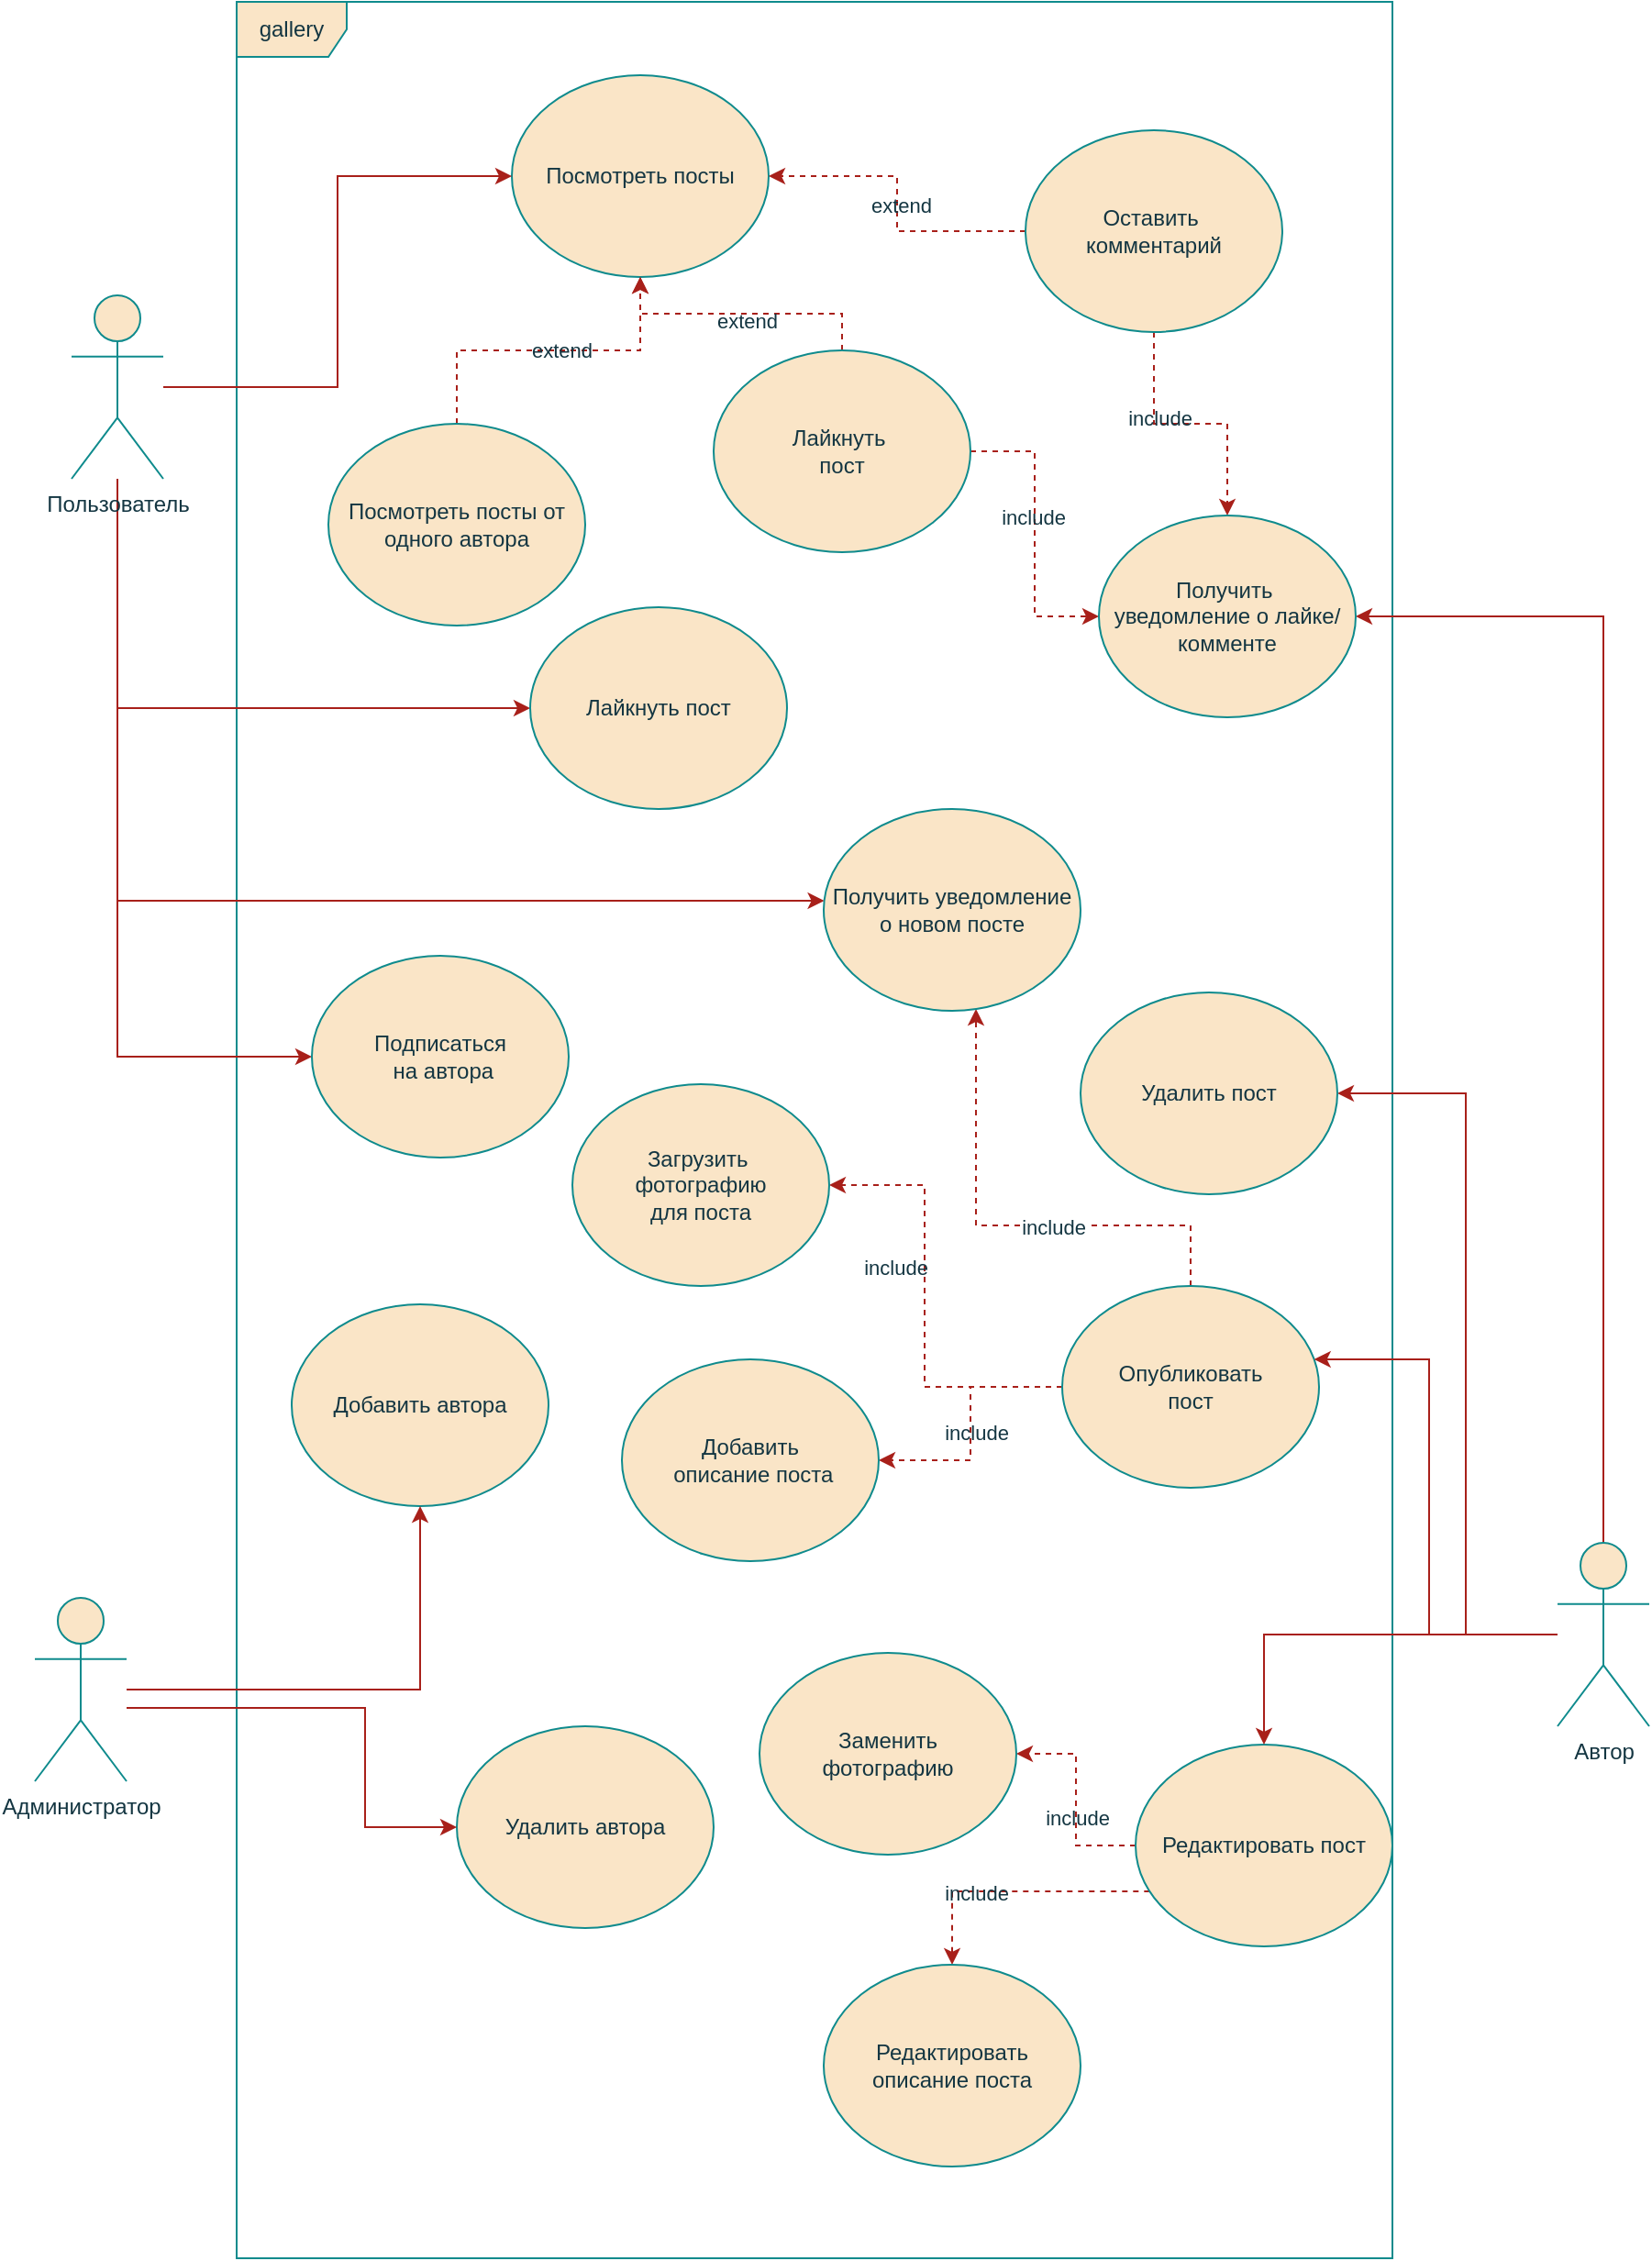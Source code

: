 <mxfile version="27.0.2">
  <diagram name="Page-1" id="oFOOEp3UU2TYJ0i6h3ON">
    <mxGraphModel dx="1786" dy="2677" grid="0" gridSize="10" guides="1" tooltips="1" connect="1" arrows="1" fold="1" page="1" pageScale="1" pageWidth="850" pageHeight="1100" math="0" shadow="0">
      <root>
        <mxCell id="0" />
        <mxCell id="1" parent="0" />
        <mxCell id="cEDViqXbyDxd-aa2Sm5a-1" value="gallery" style="shape=umlFrame;whiteSpace=wrap;html=1;pointerEvents=0;labelBackgroundColor=none;fillColor=#FAE5C7;strokeColor=#0F8B8D;fontColor=#143642;" parent="1" vertex="1">
          <mxGeometry x="10" y="-100" width="630" height="1230" as="geometry" />
        </mxCell>
        <mxCell id="cEDViqXbyDxd-aa2Sm5a-2" value="Посмотреть посты" style="ellipse;whiteSpace=wrap;html=1;labelBackgroundColor=none;fillColor=#FAE5C7;strokeColor=#0F8B8D;fontColor=#143642;" parent="1" vertex="1">
          <mxGeometry x="160" y="-60" width="140" height="110" as="geometry" />
        </mxCell>
        <mxCell id="nFBgVGXP9jHNavNQWdns-4" style="edgeStyle=orthogonalEdgeStyle;rounded=0;orthogonalLoop=1;jettySize=auto;html=1;labelBackgroundColor=none;strokeColor=#A8201A;fontColor=default;dashed=1;" edge="1" parent="1" source="cEDViqXbyDxd-aa2Sm5a-3" target="cEDViqXbyDxd-aa2Sm5a-2">
          <mxGeometry relative="1" as="geometry" />
        </mxCell>
        <mxCell id="nFBgVGXP9jHNavNQWdns-5" value="extend" style="edgeLabel;html=1;align=center;verticalAlign=middle;resizable=0;points=[];labelBackgroundColor=none;fontColor=#143642;" vertex="1" connectable="0" parent="nFBgVGXP9jHNavNQWdns-4">
          <mxGeometry x="0.077" relative="1" as="geometry">
            <mxPoint as="offset" />
          </mxGeometry>
        </mxCell>
        <mxCell id="cEDViqXbyDxd-aa2Sm5a-3" value="Посмотреть посты от одного автора" style="ellipse;whiteSpace=wrap;html=1;labelBackgroundColor=none;fillColor=#FAE5C7;strokeColor=#0F8B8D;fontColor=#143642;" parent="1" vertex="1">
          <mxGeometry x="60" y="130" width="140" height="110" as="geometry" />
        </mxCell>
        <mxCell id="nFBgVGXP9jHNavNQWdns-8" style="edgeStyle=orthogonalEdgeStyle;rounded=0;orthogonalLoop=1;jettySize=auto;html=1;labelBackgroundColor=none;strokeColor=#A8201A;fontColor=default;dashed=1;" edge="1" parent="1" source="cEDViqXbyDxd-aa2Sm5a-4" target="nFBgVGXP9jHNavNQWdns-6">
          <mxGeometry relative="1" as="geometry">
            <Array as="points">
              <mxPoint x="385" y="655" />
              <mxPoint x="385" y="545" />
            </Array>
          </mxGeometry>
        </mxCell>
        <mxCell id="nFBgVGXP9jHNavNQWdns-9" value="include" style="edgeLabel;html=1;align=center;verticalAlign=middle;resizable=0;points=[];labelBackgroundColor=none;fontColor=#143642;" vertex="1" connectable="0" parent="nFBgVGXP9jHNavNQWdns-8">
          <mxGeometry x="0.069" y="-1" relative="1" as="geometry">
            <mxPoint x="-17" y="-14" as="offset" />
          </mxGeometry>
        </mxCell>
        <mxCell id="nFBgVGXP9jHNavNQWdns-11" style="edgeStyle=orthogonalEdgeStyle;rounded=0;orthogonalLoop=1;jettySize=auto;html=1;labelBackgroundColor=none;strokeColor=#A8201A;fontColor=default;dashed=1;" edge="1" parent="1" source="cEDViqXbyDxd-aa2Sm5a-4" target="nFBgVGXP9jHNavNQWdns-10">
          <mxGeometry relative="1" as="geometry" />
        </mxCell>
        <mxCell id="nFBgVGXP9jHNavNQWdns-12" value="include" style="edgeLabel;html=1;align=center;verticalAlign=middle;resizable=0;points=[];labelBackgroundColor=none;fontColor=#143642;" vertex="1" connectable="0" parent="nFBgVGXP9jHNavNQWdns-11">
          <mxGeometry x="0.069" y="3" relative="1" as="geometry">
            <mxPoint as="offset" />
          </mxGeometry>
        </mxCell>
        <mxCell id="nFBgVGXP9jHNavNQWdns-31" style="edgeStyle=orthogonalEdgeStyle;rounded=0;orthogonalLoop=1;jettySize=auto;html=1;strokeColor=#A8201A;fontColor=#143642;fillColor=#FAE5C7;dashed=1;" edge="1" parent="1" source="cEDViqXbyDxd-aa2Sm5a-4" target="nFBgVGXP9jHNavNQWdns-29">
          <mxGeometry relative="1" as="geometry">
            <Array as="points">
              <mxPoint x="530" y="567" />
              <mxPoint x="413" y="567" />
            </Array>
          </mxGeometry>
        </mxCell>
        <mxCell id="nFBgVGXP9jHNavNQWdns-32" value="include" style="edgeLabel;html=1;align=center;verticalAlign=middle;resizable=0;points=[];strokeColor=#0F8B8D;fontColor=#143642;fillColor=#FAE5C7;" vertex="1" connectable="0" parent="nFBgVGXP9jHNavNQWdns-31">
          <mxGeometry x="-0.193" y="1" relative="1" as="geometry">
            <mxPoint as="offset" />
          </mxGeometry>
        </mxCell>
        <mxCell id="cEDViqXbyDxd-aa2Sm5a-4" value="Опубликовать&lt;div&gt;пост&lt;/div&gt;" style="ellipse;whiteSpace=wrap;html=1;labelBackgroundColor=none;fillColor=#FAE5C7;strokeColor=#0F8B8D;fontColor=#143642;" parent="1" vertex="1">
          <mxGeometry x="460" y="600" width="140" height="110" as="geometry" />
        </mxCell>
        <mxCell id="nFBgVGXP9jHNavNQWdns-14" style="edgeStyle=orthogonalEdgeStyle;rounded=0;orthogonalLoop=1;jettySize=auto;html=1;labelBackgroundColor=none;strokeColor=#A8201A;fontColor=default;dashed=1;" edge="1" parent="1" source="cEDViqXbyDxd-aa2Sm5a-5" target="nFBgVGXP9jHNavNQWdns-13">
          <mxGeometry relative="1" as="geometry" />
        </mxCell>
        <mxCell id="nFBgVGXP9jHNavNQWdns-15" value="include" style="edgeLabel;html=1;align=center;verticalAlign=middle;resizable=0;points=[];labelBackgroundColor=none;fontColor=#143642;" vertex="1" connectable="0" parent="nFBgVGXP9jHNavNQWdns-14">
          <mxGeometry x="-0.176" relative="1" as="geometry">
            <mxPoint as="offset" />
          </mxGeometry>
        </mxCell>
        <mxCell id="nFBgVGXP9jHNavNQWdns-16" style="edgeStyle=orthogonalEdgeStyle;rounded=0;orthogonalLoop=1;jettySize=auto;html=1;labelBackgroundColor=none;strokeColor=#A8201A;fontColor=default;dashed=1;" edge="1" parent="1" source="cEDViqXbyDxd-aa2Sm5a-5" target="cEDViqXbyDxd-aa2Sm5a-6">
          <mxGeometry relative="1" as="geometry">
            <Array as="points">
              <mxPoint x="400" y="930" />
            </Array>
          </mxGeometry>
        </mxCell>
        <mxCell id="nFBgVGXP9jHNavNQWdns-17" value="include" style="edgeLabel;html=1;align=center;verticalAlign=middle;resizable=0;points=[];labelBackgroundColor=none;fontColor=#143642;" vertex="1" connectable="0" parent="nFBgVGXP9jHNavNQWdns-16">
          <mxGeometry x="0.277" y="1" relative="1" as="geometry">
            <mxPoint as="offset" />
          </mxGeometry>
        </mxCell>
        <mxCell id="cEDViqXbyDxd-aa2Sm5a-5" value="Редактировать пост" style="ellipse;whiteSpace=wrap;html=1;labelBackgroundColor=none;fillColor=#FAE5C7;strokeColor=#0F8B8D;fontColor=#143642;" parent="1" vertex="1">
          <mxGeometry x="500" y="850" width="140" height="110" as="geometry" />
        </mxCell>
        <mxCell id="cEDViqXbyDxd-aa2Sm5a-6" value="Редактировать описание поста" style="ellipse;whiteSpace=wrap;html=1;labelBackgroundColor=none;fillColor=#FAE5C7;strokeColor=#0F8B8D;fontColor=#143642;" parent="1" vertex="1">
          <mxGeometry x="330" y="970" width="140" height="110" as="geometry" />
        </mxCell>
        <mxCell id="cEDViqXbyDxd-aa2Sm5a-7" value="Добавить автора" style="ellipse;whiteSpace=wrap;html=1;labelBackgroundColor=none;fillColor=#FAE5C7;strokeColor=#0F8B8D;fontColor=#143642;" parent="1" vertex="1">
          <mxGeometry x="40" y="610" width="140" height="110" as="geometry" />
        </mxCell>
        <mxCell id="cEDViqXbyDxd-aa2Sm5a-11" style="edgeStyle=orthogonalEdgeStyle;rounded=0;orthogonalLoop=1;jettySize=auto;html=1;entryX=0;entryY=0.5;entryDx=0;entryDy=0;strokeColor=#A8201A;fontColor=default;fillColor=#FAE5C7;labelBackgroundColor=none;" parent="1" source="cEDViqXbyDxd-aa2Sm5a-8" target="cEDViqXbyDxd-aa2Sm5a-2" edge="1">
          <mxGeometry relative="1" as="geometry" />
        </mxCell>
        <mxCell id="cEDViqXbyDxd-aa2Sm5a-24" style="edgeStyle=orthogonalEdgeStyle;rounded=0;orthogonalLoop=1;jettySize=auto;html=1;strokeColor=#A8201A;fontColor=default;fillColor=#FAE5C7;labelBackgroundColor=none;" parent="1" source="cEDViqXbyDxd-aa2Sm5a-8" target="cEDViqXbyDxd-aa2Sm5a-23" edge="1">
          <mxGeometry relative="1" as="geometry">
            <Array as="points">
              <mxPoint x="-55" y="285" />
            </Array>
          </mxGeometry>
        </mxCell>
        <mxCell id="nFBgVGXP9jHNavNQWdns-28" style="edgeStyle=orthogonalEdgeStyle;rounded=0;orthogonalLoop=1;jettySize=auto;html=1;entryX=0;entryY=0.5;entryDx=0;entryDy=0;labelBackgroundColor=none;strokeColor=#A8201A;fontColor=default;" edge="1" parent="1" source="cEDViqXbyDxd-aa2Sm5a-8" target="nFBgVGXP9jHNavNQWdns-27">
          <mxGeometry relative="1" as="geometry">
            <Array as="points">
              <mxPoint x="-55" y="475" />
            </Array>
          </mxGeometry>
        </mxCell>
        <mxCell id="nFBgVGXP9jHNavNQWdns-30" style="edgeStyle=orthogonalEdgeStyle;rounded=0;orthogonalLoop=1;jettySize=auto;html=1;labelBackgroundColor=none;strokeColor=#A8201A;fontColor=default;" edge="1" parent="1" source="cEDViqXbyDxd-aa2Sm5a-8" target="nFBgVGXP9jHNavNQWdns-29">
          <mxGeometry relative="1" as="geometry">
            <Array as="points">
              <mxPoint x="-55" y="390" />
            </Array>
          </mxGeometry>
        </mxCell>
        <mxCell id="cEDViqXbyDxd-aa2Sm5a-8" value="Пользователь" style="shape=umlActor;verticalLabelPosition=bottom;verticalAlign=top;html=1;outlineConnect=0;labelBackgroundColor=none;fillColor=#FAE5C7;strokeColor=#0F8B8D;fontColor=#143642;" parent="1" vertex="1">
          <mxGeometry x="-80" y="60" width="50" height="100" as="geometry" />
        </mxCell>
        <mxCell id="cEDViqXbyDxd-aa2Sm5a-13" style="edgeStyle=orthogonalEdgeStyle;rounded=0;orthogonalLoop=1;jettySize=auto;html=1;strokeColor=#A8201A;fontColor=default;fillColor=#FAE5C7;labelBackgroundColor=none;" parent="1" source="cEDViqXbyDxd-aa2Sm5a-9" target="cEDViqXbyDxd-aa2Sm5a-4" edge="1">
          <mxGeometry relative="1" as="geometry">
            <Array as="points">
              <mxPoint x="660" y="790" />
              <mxPoint x="660" y="640" />
            </Array>
          </mxGeometry>
        </mxCell>
        <mxCell id="cEDViqXbyDxd-aa2Sm5a-14" style="edgeStyle=orthogonalEdgeStyle;rounded=0;orthogonalLoop=1;jettySize=auto;html=1;strokeColor=#A8201A;fontColor=default;fillColor=#FAE5C7;labelBackgroundColor=none;" parent="1" source="cEDViqXbyDxd-aa2Sm5a-9" target="cEDViqXbyDxd-aa2Sm5a-5" edge="1">
          <mxGeometry relative="1" as="geometry">
            <Array as="points">
              <mxPoint x="600" y="790" />
              <mxPoint x="600" y="790" />
            </Array>
          </mxGeometry>
        </mxCell>
        <mxCell id="cEDViqXbyDxd-aa2Sm5a-21" style="edgeStyle=orthogonalEdgeStyle;rounded=0;orthogonalLoop=1;jettySize=auto;html=1;entryX=1;entryY=0.5;entryDx=0;entryDy=0;strokeColor=#A8201A;fontColor=default;fillColor=#FAE5C7;labelBackgroundColor=none;" parent="1" source="cEDViqXbyDxd-aa2Sm5a-9" target="cEDViqXbyDxd-aa2Sm5a-19" edge="1">
          <mxGeometry relative="1" as="geometry">
            <Array as="points">
              <mxPoint x="680" y="790" />
              <mxPoint x="680" y="495" />
            </Array>
          </mxGeometry>
        </mxCell>
        <mxCell id="nFBgVGXP9jHNavNQWdns-26" style="edgeStyle=orthogonalEdgeStyle;rounded=0;orthogonalLoop=1;jettySize=auto;html=1;labelBackgroundColor=none;strokeColor=#A8201A;fontColor=default;" edge="1" parent="1" source="cEDViqXbyDxd-aa2Sm5a-9" target="nFBgVGXP9jHNavNQWdns-21">
          <mxGeometry relative="1" as="geometry">
            <Array as="points">
              <mxPoint x="755" y="235" />
            </Array>
          </mxGeometry>
        </mxCell>
        <mxCell id="cEDViqXbyDxd-aa2Sm5a-9" value="Автор&lt;span style=&quot;color: rgba(0, 0, 0, 0); font-family: monospace; font-size: 0px; text-align: start;&quot;&gt;%3CmxGraphModel%3E%3Croot%3E%3CmxCell%20id%3D%220%22%2F%3E%3CmxCell%20id%3D%221%22%20parent%3D%220%22%2F%3E%3CmxCell%20id%3D%222%22%20value%3D%22%D0%9F%D0%BE%D0%BB%D1%8C%D0%B7%D0%BE%D0%B2%D0%B0%D1%82%D0%B5%D0%BB%D1%8C%22%20style%3D%22shape%3DumlActor%3BverticalLabelPosition%3Dbottom%3BverticalAlign%3Dtop%3Bhtml%3D1%3BoutlineConnect%3D0%3B%22%20vertex%3D%221%22%20parent%3D%221%22%3E%3CmxGeometry%20x%3D%22-110%22%20y%3D%22220%22%20width%3D%2250%22%20height%3D%22100%22%20as%3D%22geometry%22%2F%3E%3C%2FmxCell%3E%3C%2Froot%3E%3C%2FmxGraphModel%3E&lt;/span&gt;" style="shape=umlActor;verticalLabelPosition=bottom;verticalAlign=top;html=1;outlineConnect=0;labelBackgroundColor=none;fillColor=#FAE5C7;strokeColor=#0F8B8D;fontColor=#143642;" parent="1" vertex="1">
          <mxGeometry x="730" y="740" width="50" height="100" as="geometry" />
        </mxCell>
        <mxCell id="cEDViqXbyDxd-aa2Sm5a-16" style="edgeStyle=orthogonalEdgeStyle;rounded=0;orthogonalLoop=1;jettySize=auto;html=1;strokeColor=#A8201A;fontColor=default;fillColor=#FAE5C7;labelBackgroundColor=none;" parent="1" source="cEDViqXbyDxd-aa2Sm5a-10" target="cEDViqXbyDxd-aa2Sm5a-7" edge="1">
          <mxGeometry relative="1" as="geometry" />
        </mxCell>
        <mxCell id="cEDViqXbyDxd-aa2Sm5a-10" value="Администратор" style="shape=umlActor;verticalLabelPosition=bottom;verticalAlign=top;html=1;outlineConnect=0;labelBackgroundColor=none;fillColor=#FAE5C7;strokeColor=#0F8B8D;fontColor=#143642;" parent="1" vertex="1">
          <mxGeometry x="-100" y="770" width="50" height="100" as="geometry" />
        </mxCell>
        <mxCell id="cEDViqXbyDxd-aa2Sm5a-17" value="Удалить автора" style="ellipse;whiteSpace=wrap;html=1;labelBackgroundColor=none;fillColor=#FAE5C7;strokeColor=#0F8B8D;fontColor=#143642;" parent="1" vertex="1">
          <mxGeometry x="130" y="840" width="140" height="110" as="geometry" />
        </mxCell>
        <mxCell id="cEDViqXbyDxd-aa2Sm5a-18" style="edgeStyle=orthogonalEdgeStyle;rounded=0;orthogonalLoop=1;jettySize=auto;html=1;strokeColor=#A8201A;fontColor=default;fillColor=#FAE5C7;labelBackgroundColor=none;" parent="1" source="cEDViqXbyDxd-aa2Sm5a-10" target="cEDViqXbyDxd-aa2Sm5a-17" edge="1">
          <mxGeometry relative="1" as="geometry">
            <mxPoint x="10" y="840" as="sourcePoint" />
            <mxPoint x="170" y="775" as="targetPoint" />
            <Array as="points">
              <mxPoint x="80" y="830" />
              <mxPoint x="80" y="895" />
            </Array>
          </mxGeometry>
        </mxCell>
        <mxCell id="cEDViqXbyDxd-aa2Sm5a-19" value="Удалить пост" style="ellipse;whiteSpace=wrap;html=1;labelBackgroundColor=none;fillColor=#FAE5C7;strokeColor=#0F8B8D;fontColor=#143642;" parent="1" vertex="1">
          <mxGeometry x="470" y="440" width="140" height="110" as="geometry" />
        </mxCell>
        <mxCell id="cEDViqXbyDxd-aa2Sm5a-23" value="Лайкнуть пост" style="ellipse;whiteSpace=wrap;html=1;labelBackgroundColor=none;fillColor=#FAE5C7;strokeColor=#0F8B8D;fontColor=#143642;" parent="1" vertex="1">
          <mxGeometry x="170" y="230" width="140" height="110" as="geometry" />
        </mxCell>
        <mxCell id="nFBgVGXP9jHNavNQWdns-2" style="edgeStyle=orthogonalEdgeStyle;rounded=0;orthogonalLoop=1;jettySize=auto;html=1;labelBackgroundColor=none;strokeColor=#A8201A;fontColor=default;dashed=1;" edge="1" parent="1" source="nFBgVGXP9jHNavNQWdns-1" target="cEDViqXbyDxd-aa2Sm5a-2">
          <mxGeometry relative="1" as="geometry" />
        </mxCell>
        <mxCell id="nFBgVGXP9jHNavNQWdns-3" value="extend" style="edgeLabel;html=1;align=center;verticalAlign=middle;resizable=0;points=[];labelBackgroundColor=none;fontColor=#143642;" vertex="1" connectable="0" parent="nFBgVGXP9jHNavNQWdns-2">
          <mxGeometry x="-0.007" y="-2" relative="1" as="geometry">
            <mxPoint as="offset" />
          </mxGeometry>
        </mxCell>
        <mxCell id="nFBgVGXP9jHNavNQWdns-23" style="edgeStyle=orthogonalEdgeStyle;rounded=0;orthogonalLoop=1;jettySize=auto;html=1;labelBackgroundColor=none;strokeColor=#A8201A;fontColor=default;dashed=1;" edge="1" parent="1" source="nFBgVGXP9jHNavNQWdns-1" target="nFBgVGXP9jHNavNQWdns-21">
          <mxGeometry relative="1" as="geometry" />
        </mxCell>
        <mxCell id="nFBgVGXP9jHNavNQWdns-24" value="include" style="edgeLabel;html=1;align=center;verticalAlign=middle;resizable=0;points=[];labelBackgroundColor=none;fontColor=#143642;" vertex="1" connectable="0" parent="nFBgVGXP9jHNavNQWdns-23">
          <mxGeometry x="-0.243" y="3" relative="1" as="geometry">
            <mxPoint as="offset" />
          </mxGeometry>
        </mxCell>
        <mxCell id="nFBgVGXP9jHNavNQWdns-1" value="Оставить&amp;nbsp;&lt;div&gt;комментарий&lt;/div&gt;" style="ellipse;whiteSpace=wrap;html=1;labelBackgroundColor=none;fillColor=#FAE5C7;strokeColor=#0F8B8D;fontColor=#143642;" vertex="1" parent="1">
          <mxGeometry x="440" y="-30" width="140" height="110" as="geometry" />
        </mxCell>
        <mxCell id="nFBgVGXP9jHNavNQWdns-6" value="Загрузить&amp;nbsp;&lt;div&gt;фотографию&lt;/div&gt;&lt;div&gt;для поста&lt;/div&gt;" style="ellipse;whiteSpace=wrap;html=1;labelBackgroundColor=none;fillColor=#FAE5C7;strokeColor=#0F8B8D;fontColor=#143642;" vertex="1" parent="1">
          <mxGeometry x="193" y="490" width="140" height="110" as="geometry" />
        </mxCell>
        <mxCell id="nFBgVGXP9jHNavNQWdns-10" value="Добавить&lt;div&gt;&amp;nbsp;описание поста&lt;/div&gt;" style="ellipse;whiteSpace=wrap;html=1;labelBackgroundColor=none;fillColor=#FAE5C7;strokeColor=#0F8B8D;fontColor=#143642;" vertex="1" parent="1">
          <mxGeometry x="220" y="640" width="140" height="110" as="geometry" />
        </mxCell>
        <mxCell id="nFBgVGXP9jHNavNQWdns-13" value="Заменить&lt;div&gt;фотографию&lt;/div&gt;" style="ellipse;whiteSpace=wrap;html=1;labelBackgroundColor=none;fillColor=#FAE5C7;strokeColor=#0F8B8D;fontColor=#143642;" vertex="1" parent="1">
          <mxGeometry x="295" y="800" width="140" height="110" as="geometry" />
        </mxCell>
        <mxCell id="nFBgVGXP9jHNavNQWdns-19" style="edgeStyle=orthogonalEdgeStyle;rounded=0;orthogonalLoop=1;jettySize=auto;html=1;labelBackgroundColor=none;strokeColor=#A8201A;fontColor=default;dashed=1;" edge="1" parent="1" source="nFBgVGXP9jHNavNQWdns-18" target="cEDViqXbyDxd-aa2Sm5a-2">
          <mxGeometry relative="1" as="geometry" />
        </mxCell>
        <mxCell id="nFBgVGXP9jHNavNQWdns-20" value="extend" style="edgeLabel;html=1;align=center;verticalAlign=middle;resizable=0;points=[];labelBackgroundColor=none;fontColor=#143642;" vertex="1" connectable="0" parent="nFBgVGXP9jHNavNQWdns-19">
          <mxGeometry x="-0.039" y="4" relative="1" as="geometry">
            <mxPoint as="offset" />
          </mxGeometry>
        </mxCell>
        <mxCell id="nFBgVGXP9jHNavNQWdns-22" style="edgeStyle=orthogonalEdgeStyle;rounded=0;orthogonalLoop=1;jettySize=auto;html=1;labelBackgroundColor=none;strokeColor=#A8201A;fontColor=default;dashed=1;" edge="1" parent="1" source="nFBgVGXP9jHNavNQWdns-18" target="nFBgVGXP9jHNavNQWdns-21">
          <mxGeometry relative="1" as="geometry" />
        </mxCell>
        <mxCell id="nFBgVGXP9jHNavNQWdns-25" value="include" style="edgeLabel;html=1;align=center;verticalAlign=middle;resizable=0;points=[];labelBackgroundColor=none;fontColor=#143642;" vertex="1" connectable="0" parent="nFBgVGXP9jHNavNQWdns-22">
          <mxGeometry x="-0.113" y="-1" relative="1" as="geometry">
            <mxPoint as="offset" />
          </mxGeometry>
        </mxCell>
        <mxCell id="nFBgVGXP9jHNavNQWdns-18" value="Лайкнуть&amp;nbsp;&lt;div&gt;пост&lt;/div&gt;" style="ellipse;whiteSpace=wrap;html=1;labelBackgroundColor=none;fillColor=#FAE5C7;strokeColor=#0F8B8D;fontColor=#143642;" vertex="1" parent="1">
          <mxGeometry x="270" y="90" width="140" height="110" as="geometry" />
        </mxCell>
        <mxCell id="nFBgVGXP9jHNavNQWdns-21" value="Получить&amp;nbsp;&lt;div&gt;уведомление о лайке/комменте&lt;/div&gt;" style="ellipse;whiteSpace=wrap;html=1;labelBackgroundColor=none;fillColor=#FAE5C7;strokeColor=#0F8B8D;fontColor=#143642;" vertex="1" parent="1">
          <mxGeometry x="480" y="180" width="140" height="110" as="geometry" />
        </mxCell>
        <mxCell id="nFBgVGXP9jHNavNQWdns-27" value="Подписаться&lt;div&gt;&amp;nbsp;на автора&lt;/div&gt;" style="ellipse;whiteSpace=wrap;html=1;labelBackgroundColor=none;fillColor=#FAE5C7;strokeColor=#0F8B8D;fontColor=#143642;" vertex="1" parent="1">
          <mxGeometry x="51" y="420" width="140" height="110" as="geometry" />
        </mxCell>
        <mxCell id="nFBgVGXP9jHNavNQWdns-29" value="Получить уведомление о новом посте" style="ellipse;whiteSpace=wrap;html=1;labelBackgroundColor=none;fillColor=#FAE5C7;strokeColor=#0F8B8D;fontColor=#143642;" vertex="1" parent="1">
          <mxGeometry x="330" y="340" width="140" height="110" as="geometry" />
        </mxCell>
      </root>
    </mxGraphModel>
  </diagram>
</mxfile>
